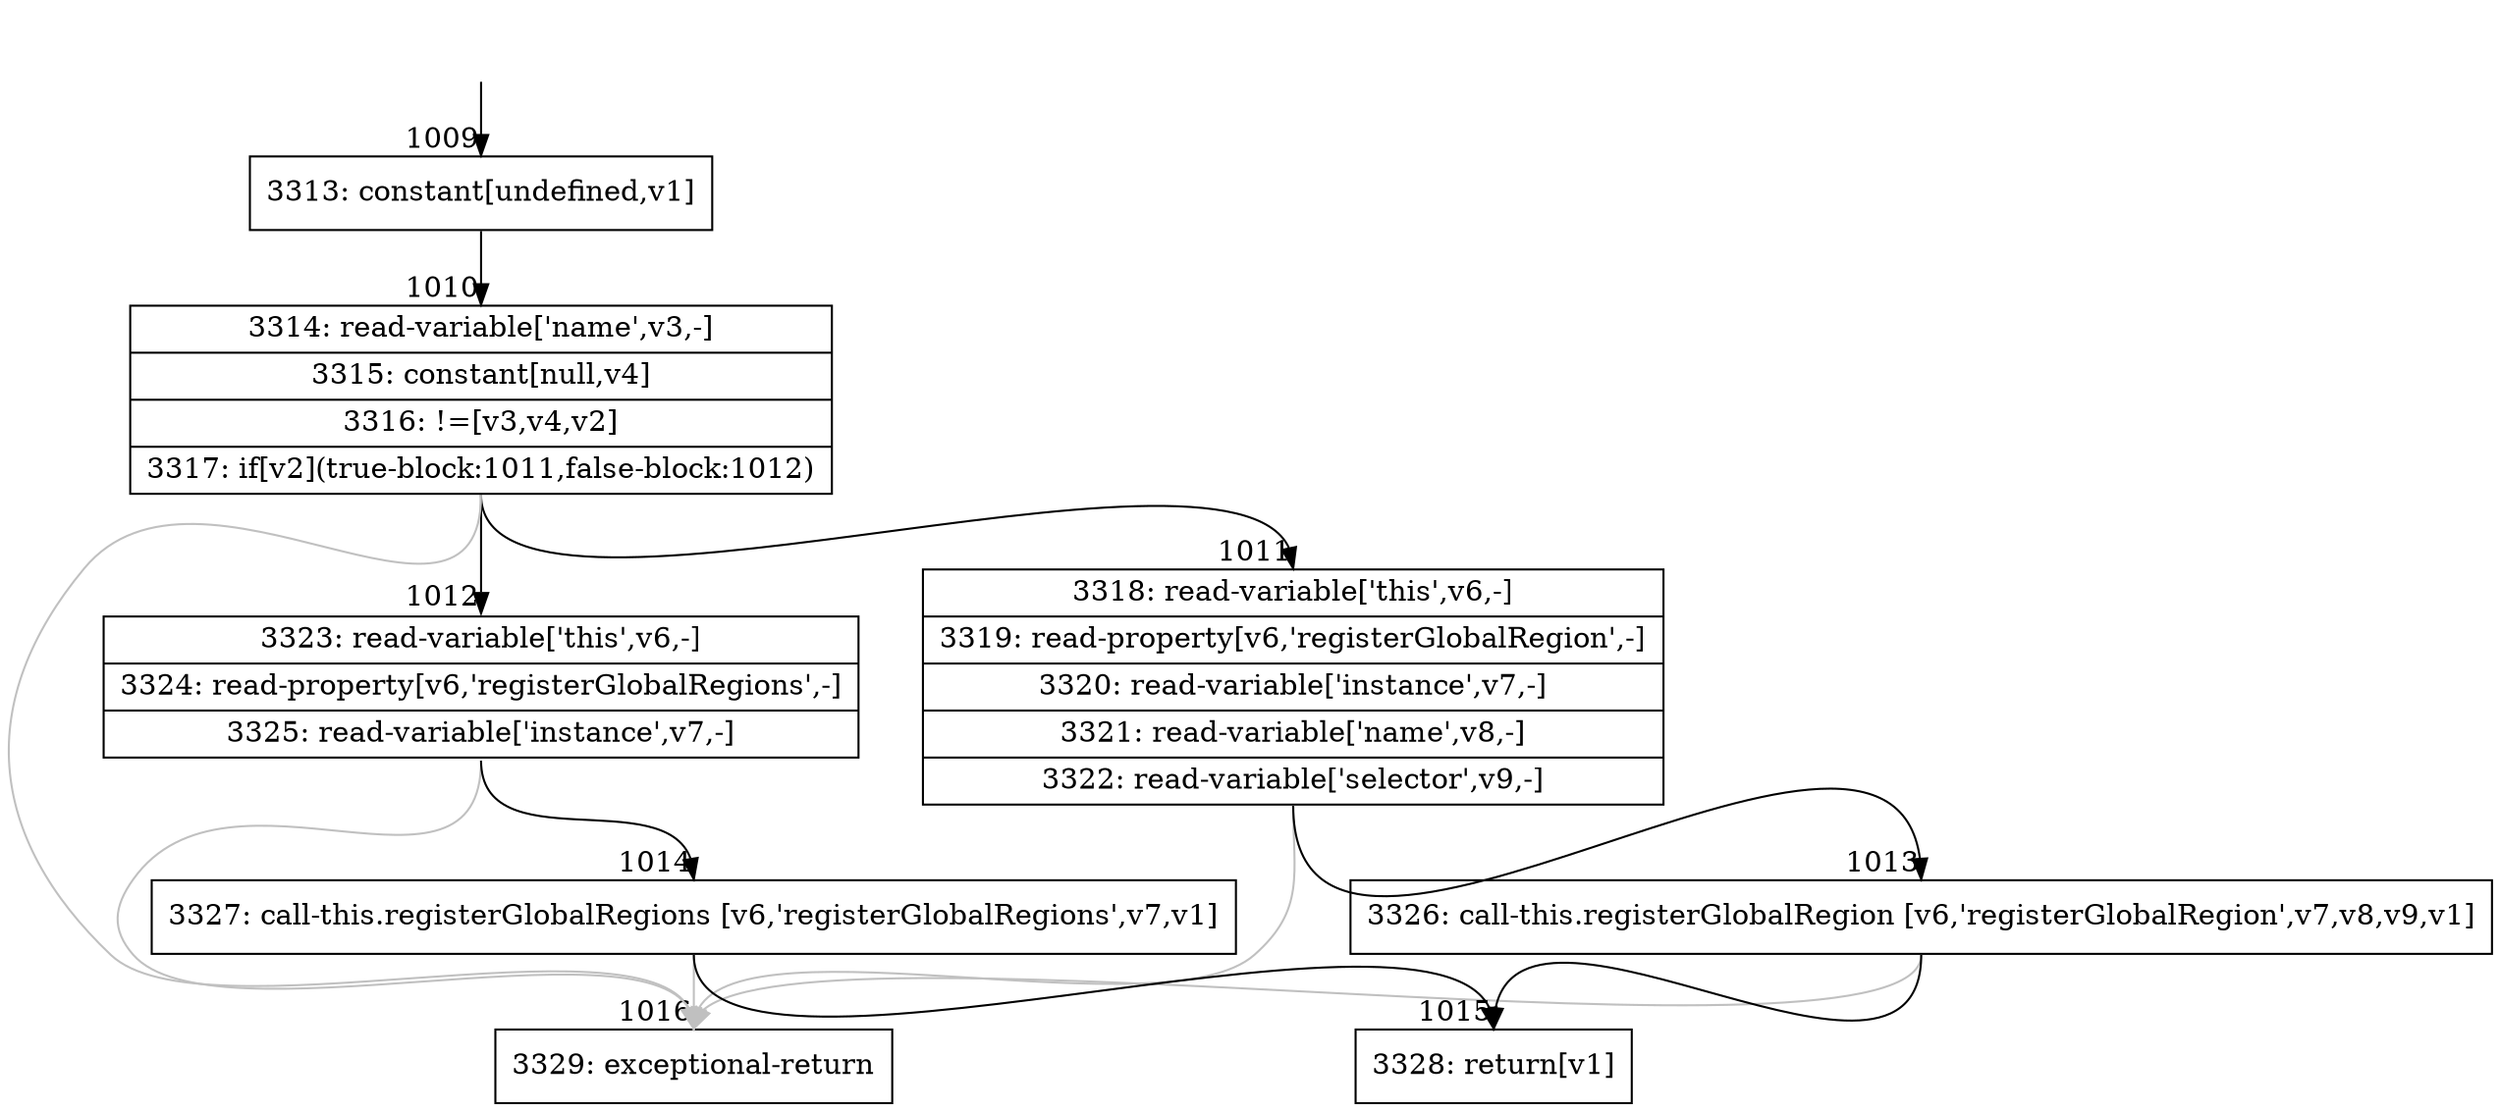 digraph {
rankdir="TD"
BB_entry89[shape=none,label=""];
BB_entry89 -> BB1009 [tailport=s, headport=n, headlabel="    1009"]
BB1009 [shape=record label="{3313: constant[undefined,v1]}" ] 
BB1009 -> BB1010 [tailport=s, headport=n, headlabel="      1010"]
BB1010 [shape=record label="{3314: read-variable['name',v3,-]|3315: constant[null,v4]|3316: !=[v3,v4,v2]|3317: if[v2](true-block:1011,false-block:1012)}" ] 
BB1010 -> BB1011 [tailport=s, headport=n, headlabel="      1011"]
BB1010 -> BB1012 [tailport=s, headport=n, headlabel="      1012"]
BB1010 -> BB1016 [tailport=s, headport=n, color=gray, headlabel="      1016"]
BB1011 [shape=record label="{3318: read-variable['this',v6,-]|3319: read-property[v6,'registerGlobalRegion',-]|3320: read-variable['instance',v7,-]|3321: read-variable['name',v8,-]|3322: read-variable['selector',v9,-]}" ] 
BB1011 -> BB1013 [tailport=s, headport=n, headlabel="      1013"]
BB1011 -> BB1016 [tailport=s, headport=n, color=gray]
BB1012 [shape=record label="{3323: read-variable['this',v6,-]|3324: read-property[v6,'registerGlobalRegions',-]|3325: read-variable['instance',v7,-]}" ] 
BB1012 -> BB1014 [tailport=s, headport=n, headlabel="      1014"]
BB1012 -> BB1016 [tailport=s, headport=n, color=gray]
BB1013 [shape=record label="{3326: call-this.registerGlobalRegion [v6,'registerGlobalRegion',v7,v8,v9,v1]}" ] 
BB1013 -> BB1015 [tailport=s, headport=n, headlabel="      1015"]
BB1013 -> BB1016 [tailport=s, headport=n, color=gray]
BB1014 [shape=record label="{3327: call-this.registerGlobalRegions [v6,'registerGlobalRegions',v7,v1]}" ] 
BB1014 -> BB1015 [tailport=s, headport=n]
BB1014 -> BB1016 [tailport=s, headport=n, color=gray]
BB1015 [shape=record label="{3328: return[v1]}" ] 
BB1016 [shape=record label="{3329: exceptional-return}" ] 
//#$~ 948
}
